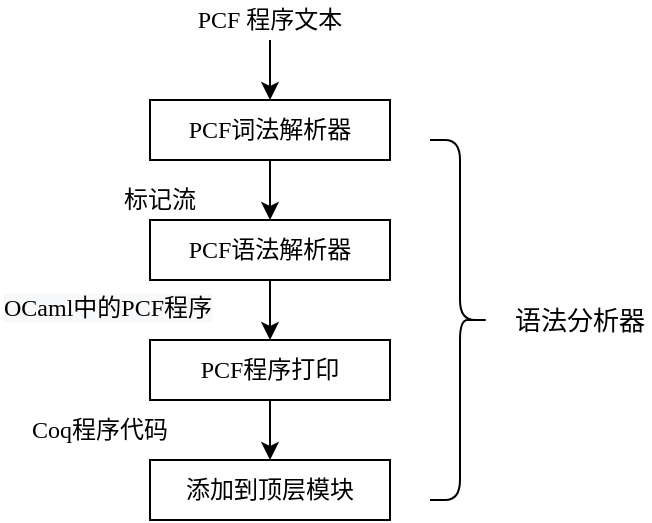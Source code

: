 <mxfile version="15.0.4" type="github">
  <diagram id="IkNDRoGFcRdz62NbaU44" name="Page-1">
    <mxGraphModel dx="652" dy="363" grid="1" gridSize="10" guides="1" tooltips="1" connect="1" arrows="1" fold="1" page="1" pageScale="1" pageWidth="827" pageHeight="1169" math="0" shadow="0">
      <root>
        <mxCell id="0" />
        <mxCell id="1" parent="0" />
        <mxCell id="7eYlXIcCetGepH7rAsW7-13" value="" style="edgeStyle=orthogonalEdgeStyle;rounded=0;orthogonalLoop=1;jettySize=auto;html=1;" parent="1" source="7eYlXIcCetGepH7rAsW7-2" target="7eYlXIcCetGepH7rAsW7-12" edge="1">
          <mxGeometry relative="1" as="geometry" />
        </mxCell>
        <mxCell id="7eYlXIcCetGepH7rAsW7-2" value="&lt;font face=&quot;Times New Roman&quot;&gt;PCF程序打印&lt;/font&gt;" style="rounded=0;whiteSpace=wrap;html=1;" parent="1" vertex="1">
          <mxGeometry x="310" y="210" width="120" height="30" as="geometry" />
        </mxCell>
        <mxCell id="7eYlXIcCetGepH7rAsW7-5" value="" style="edgeStyle=orthogonalEdgeStyle;rounded=0;orthogonalLoop=1;jettySize=auto;html=1;" parent="1" source="7eYlXIcCetGepH7rAsW7-3" target="7eYlXIcCetGepH7rAsW7-4" edge="1">
          <mxGeometry relative="1" as="geometry" />
        </mxCell>
        <mxCell id="7eYlXIcCetGepH7rAsW7-3" value="&lt;font face=&quot;Times New Roman&quot; style=&quot;font-size: 12px&quot;&gt;PCF词法解析器&lt;/font&gt;" style="rounded=0;whiteSpace=wrap;html=1;" parent="1" vertex="1">
          <mxGeometry x="310" y="90" width="120" height="30" as="geometry" />
        </mxCell>
        <mxCell id="mbxPeK1fS-DysDOnF0MY-2" value="" style="edgeStyle=orthogonalEdgeStyle;rounded=0;orthogonalLoop=1;jettySize=auto;html=1;" edge="1" parent="1" source="7eYlXIcCetGepH7rAsW7-4" target="7eYlXIcCetGepH7rAsW7-2">
          <mxGeometry relative="1" as="geometry" />
        </mxCell>
        <mxCell id="7eYlXIcCetGepH7rAsW7-4" value="&lt;font face=&quot;Times New Roman&quot;&gt;PCF&lt;/font&gt;语法解析器" style="whiteSpace=wrap;html=1;rounded=0;" parent="1" vertex="1">
          <mxGeometry x="310" y="150" width="120" height="30" as="geometry" />
        </mxCell>
        <mxCell id="7eYlXIcCetGepH7rAsW7-7" value="" style="edgeStyle=orthogonalEdgeStyle;rounded=0;orthogonalLoop=1;jettySize=auto;html=1;" parent="1" source="7eYlXIcCetGepH7rAsW7-6" target="7eYlXIcCetGepH7rAsW7-3" edge="1">
          <mxGeometry relative="1" as="geometry" />
        </mxCell>
        <mxCell id="7eYlXIcCetGepH7rAsW7-6" value="&lt;font face=&quot;Times New Roman&quot; style=&quot;font-size: 12px&quot;&gt;PCF 程序文本&lt;/font&gt;" style="text;html=1;strokeColor=none;fillColor=none;align=center;verticalAlign=middle;whiteSpace=wrap;rounded=0;" parent="1" vertex="1">
          <mxGeometry x="305" y="40" width="130" height="20" as="geometry" />
        </mxCell>
        <mxCell id="7eYlXIcCetGepH7rAsW7-8" value="&lt;font style=&quot;font-size: 12px&quot;&gt;标记流&lt;/font&gt;" style="text;html=1;strokeColor=none;fillColor=none;align=center;verticalAlign=middle;whiteSpace=wrap;rounded=0;" parent="1" vertex="1">
          <mxGeometry x="270" y="130" width="90" height="20" as="geometry" />
        </mxCell>
        <mxCell id="7eYlXIcCetGepH7rAsW7-12" value="添加到顶层模块" style="whiteSpace=wrap;html=1;rounded=0;" parent="1" vertex="1">
          <mxGeometry x="310" y="270" width="120" height="30" as="geometry" />
        </mxCell>
        <mxCell id="7eYlXIcCetGepH7rAsW7-14" value="&lt;font face=&quot;Times New Roman&quot;&gt;Coq程序代码&lt;/font&gt;" style="text;html=1;strokeColor=none;fillColor=none;align=center;verticalAlign=middle;whiteSpace=wrap;rounded=0;" parent="1" vertex="1">
          <mxGeometry x="235" y="245" width="100" height="20" as="geometry" />
        </mxCell>
        <mxCell id="7eYlXIcCetGepH7rAsW7-15" value="" style="shape=curlyBracket;whiteSpace=wrap;html=1;rounded=1;flipH=1;" parent="1" vertex="1">
          <mxGeometry x="450" y="110" width="30" height="180" as="geometry" />
        </mxCell>
        <mxCell id="7eYlXIcCetGepH7rAsW7-17" value="&lt;font style=&quot;font-size: 13px&quot;&gt;语法分析器&lt;/font&gt;" style="text;html=1;strokeColor=none;fillColor=none;align=center;verticalAlign=middle;whiteSpace=wrap;rounded=0;" parent="1" vertex="1">
          <mxGeometry x="490" y="190" width="70" height="20" as="geometry" />
        </mxCell>
        <mxCell id="7eYlXIcCetGepH7rAsW7-11" value="&lt;span style=&quot;color: rgb(0 , 0 , 0) ; font-style: normal ; font-weight: 400 ; letter-spacing: normal ; text-align: center ; text-indent: 0px ; text-transform: none ; word-spacing: 0px ; background-color: rgb(248 , 249 , 250) ; display: inline ; float: none&quot;&gt;&lt;font face=&quot;Times New Roman&quot; style=&quot;font-size: 12px&quot;&gt;OCaml中的PCF程序&lt;/font&gt;&lt;/span&gt;" style="text;whiteSpace=wrap;html=1;" parent="1" vertex="1">
          <mxGeometry x="235" y="180" width="125" height="30" as="geometry" />
        </mxCell>
      </root>
    </mxGraphModel>
  </diagram>
</mxfile>
